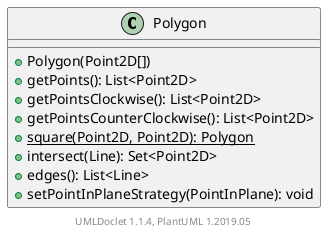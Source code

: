 @startuml

    class Polygon [[Polygon.html]] {
        +Polygon(Point2D[])
        +getPoints(): List<Point2D>
        +getPointsClockwise(): List<Point2D>
        +getPointsCounterClockwise(): List<Point2D>
        {static} +square(Point2D, Point2D): Polygon
        +intersect(Line): Set<Point2D>
        +edges(): List<Line>
        +setPointInPlaneStrategy(PointInPlane): void
    }


    center footer UMLDoclet 1.1.4, PlantUML 1.2019.05
@enduml
